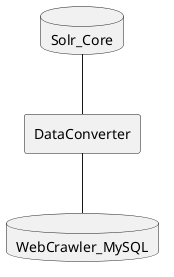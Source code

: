 @startuml dc_components
database WebCrawler_MySQL
rectangle DataConverter
database Solr_Core

Solr_Core -- DataConverter
DataConverter -- WebCrawler_MySQL


@enduml
